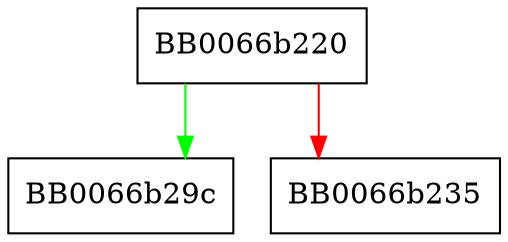 digraph i2v_GENERAL_NAME {
  node [shape="box"];
  graph [splines=ortho];
  BB0066b220 -> BB0066b29c [color="green"];
  BB0066b220 -> BB0066b235 [color="red"];
}
